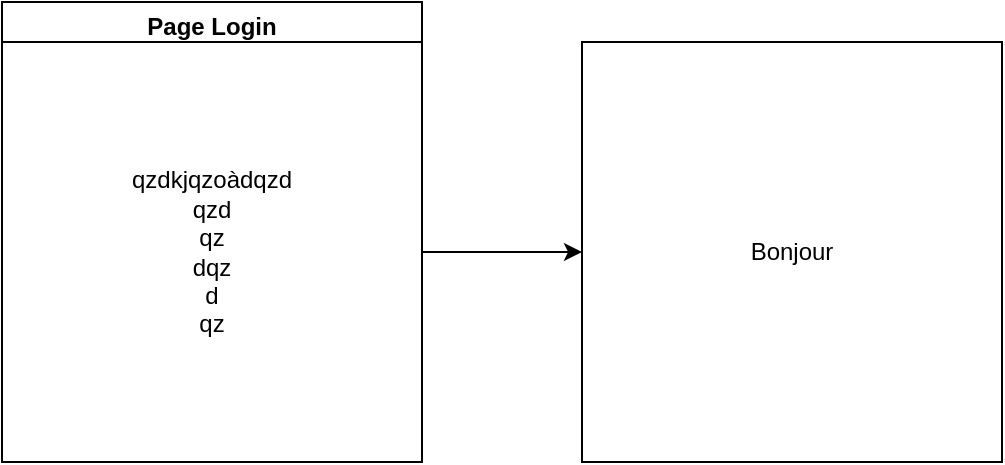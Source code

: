 <mxfile version="20.4.0" type="github">
  <diagram id="8Fomc0AZO4FN7XBAN6qD" name="Page-1">
    <mxGraphModel dx="946" dy="650" grid="1" gridSize="10" guides="1" tooltips="1" connect="1" arrows="1" fold="1" page="1" pageScale="1" pageWidth="827" pageHeight="1169" math="0" shadow="0">
      <root>
        <mxCell id="0" />
        <mxCell id="1" parent="0" />
        <mxCell id="Z2G2KV7_FwyXqnljN_IR-2" value="Page Login" style="swimlane;" parent="1" vertex="1">
          <mxGeometry x="80" y="60" width="210" height="230" as="geometry" />
        </mxCell>
        <mxCell id="Z2G2KV7_FwyXqnljN_IR-4" value="qzdkjqzoàdqzd&lt;br&gt;qzd&lt;br&gt;qz&lt;br&gt;dqz&lt;br&gt;d&lt;br&gt;qz" style="whiteSpace=wrap;html=1;aspect=fixed;" parent="Z2G2KV7_FwyXqnljN_IR-2" vertex="1">
          <mxGeometry y="20" width="210" height="210" as="geometry" />
        </mxCell>
        <mxCell id="OVV_W2A49RVvFfewSADl-1" value="Bonjour" style="whiteSpace=wrap;html=1;aspect=fixed;" vertex="1" parent="1">
          <mxGeometry x="370" y="80" width="210" height="210" as="geometry" />
        </mxCell>
        <mxCell id="OVV_W2A49RVvFfewSADl-2" value="" style="edgeStyle=orthogonalEdgeStyle;rounded=0;orthogonalLoop=1;jettySize=auto;html=1;" edge="1" parent="1" source="Z2G2KV7_FwyXqnljN_IR-4" target="OVV_W2A49RVvFfewSADl-1">
          <mxGeometry relative="1" as="geometry" />
        </mxCell>
      </root>
    </mxGraphModel>
  </diagram>
</mxfile>
